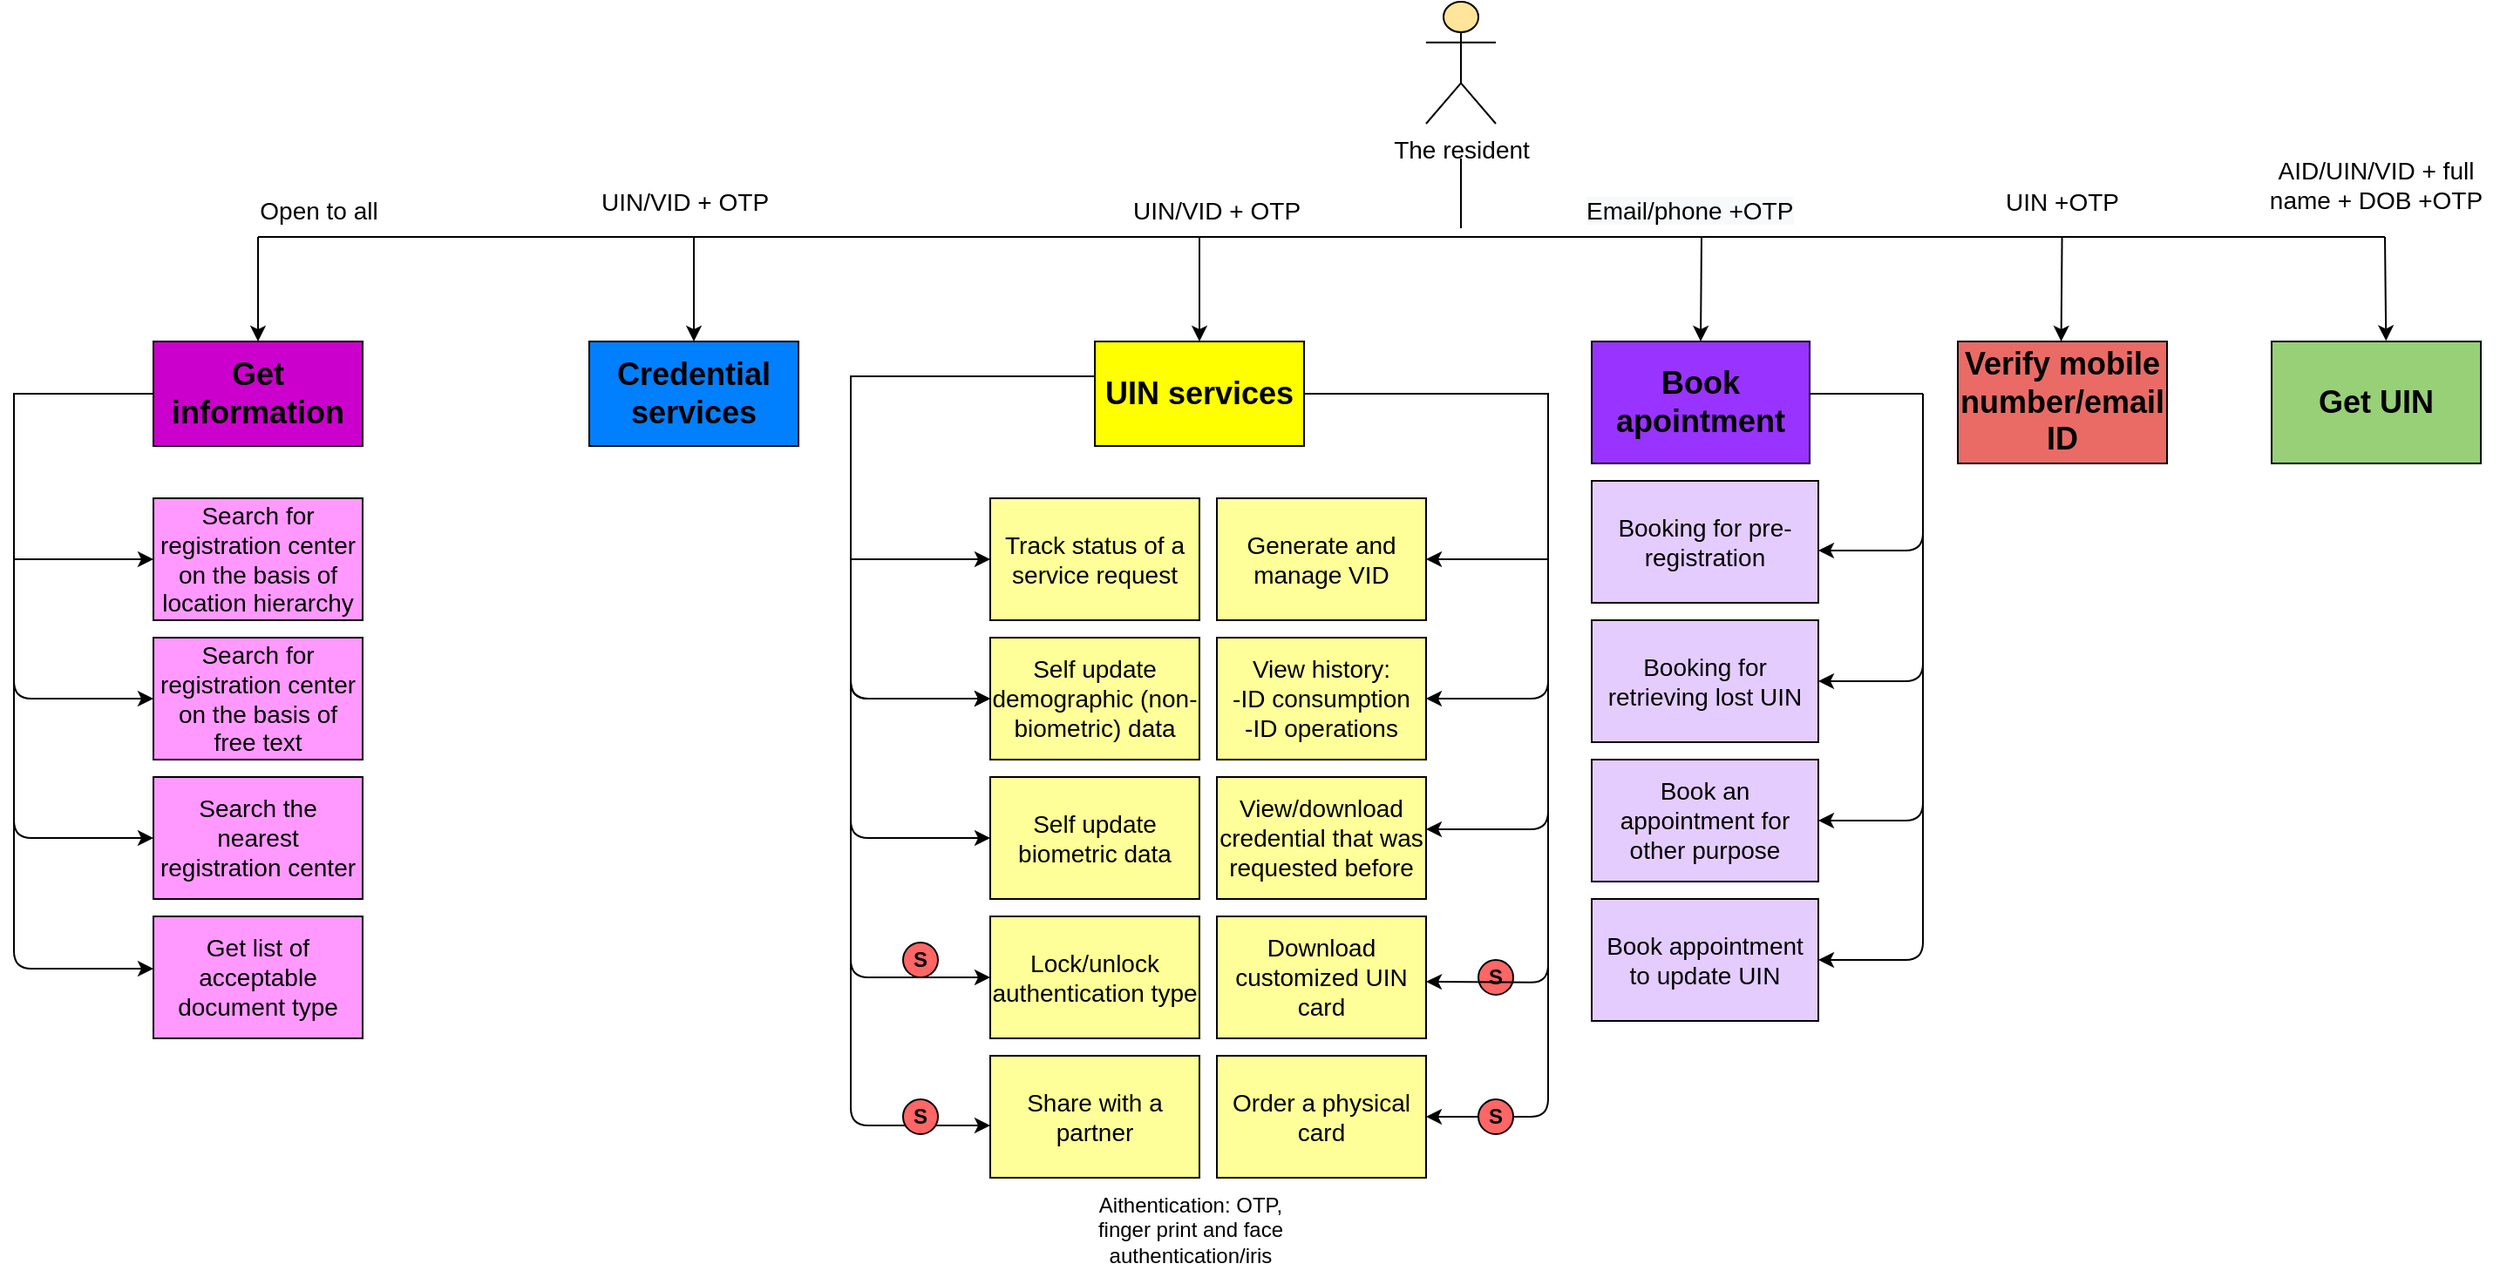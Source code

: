 <mxfile version="17.4.6" type="github">
  <diagram id="RYZyazkwS39Y2AsS4vCi" name="Page-1">
    <mxGraphModel dx="1583" dy="643" grid="1" gridSize="10" guides="1" tooltips="1" connect="1" arrows="1" fold="1" page="1" pageScale="1" pageWidth="850" pageHeight="1100" math="0" shadow="0">
      <root>
        <mxCell id="0" />
        <mxCell id="1" parent="0" />
        <mxCell id="8Bdd4Zyj8JoCNfkfIViZ-1" value="&lt;font style=&quot;font-size: 14px&quot;&gt;The resident&lt;/font&gt;" style="shape=umlActor;verticalLabelPosition=bottom;labelBackgroundColor=#ffffff;verticalAlign=top;html=1;outlineConnect=0;fillColor=#FFE599;strokeColor=#000000;" parent="1" vertex="1">
          <mxGeometry x="930" y="195" width="40" height="70" as="geometry" />
        </mxCell>
        <mxCell id="8Bdd4Zyj8JoCNfkfIViZ-2" value="" style="endArrow=none;html=1;" parent="1" edge="1">
          <mxGeometry width="50" height="50" relative="1" as="geometry">
            <mxPoint x="950" y="325" as="sourcePoint" />
            <mxPoint x="950" y="285" as="targetPoint" />
            <Array as="points">
              <mxPoint x="950" y="305" />
            </Array>
          </mxGeometry>
        </mxCell>
        <mxCell id="8Bdd4Zyj8JoCNfkfIViZ-3" value="" style="endArrow=none;html=1;" parent="1" edge="1">
          <mxGeometry width="50" height="50" relative="1" as="geometry">
            <mxPoint x="260" y="330" as="sourcePoint" />
            <mxPoint x="1480" y="330" as="targetPoint" />
          </mxGeometry>
        </mxCell>
        <mxCell id="8Bdd4Zyj8JoCNfkfIViZ-4" value="" style="endArrow=classic;html=1;entryX=0.5;entryY=0;entryDx=0;entryDy=0;" parent="1" edge="1">
          <mxGeometry width="50" height="50" relative="1" as="geometry">
            <mxPoint x="260" y="330" as="sourcePoint" />
            <mxPoint x="260" y="390" as="targetPoint" />
            <Array as="points">
              <mxPoint x="260" y="370" />
            </Array>
          </mxGeometry>
        </mxCell>
        <mxCell id="8Bdd4Zyj8JoCNfkfIViZ-5" value="" style="endArrow=classic;html=1;entryX=0.5;entryY=0;entryDx=0;entryDy=0;" parent="1" target="8Bdd4Zyj8JoCNfkfIViZ-12" edge="1">
          <mxGeometry width="50" height="50" relative="1" as="geometry">
            <mxPoint x="510" y="330" as="sourcePoint" />
            <mxPoint x="500" y="390" as="targetPoint" />
            <Array as="points" />
          </mxGeometry>
        </mxCell>
        <mxCell id="8Bdd4Zyj8JoCNfkfIViZ-6" value="" style="endArrow=classic;html=1;" parent="1" target="8Bdd4Zyj8JoCNfkfIViZ-7" edge="1">
          <mxGeometry width="50" height="50" relative="1" as="geometry">
            <mxPoint x="800" y="330" as="sourcePoint" />
            <mxPoint x="900" y="380" as="targetPoint" />
            <Array as="points" />
          </mxGeometry>
        </mxCell>
        <mxCell id="8Bdd4Zyj8JoCNfkfIViZ-7" value="&lt;span&gt;&lt;font style=&quot;font-size: 18px&quot;&gt;&lt;b&gt;UIN services&lt;/b&gt;&lt;/font&gt;&lt;/span&gt;" style="rounded=0;whiteSpace=wrap;html=1;fillColor=#FFFF00;" parent="1" vertex="1">
          <mxGeometry x="740" y="390" width="120" height="60" as="geometry" />
        </mxCell>
        <mxCell id="8Bdd4Zyj8JoCNfkfIViZ-8" value="" style="edgeStyle=orthogonalEdgeStyle;rounded=0;orthogonalLoop=1;jettySize=auto;html=1;entryX=0;entryY=0.5;entryDx=0;entryDy=0;" parent="1" source="8Bdd4Zyj8JoCNfkfIViZ-9" target="8Bdd4Zyj8JoCNfkfIViZ-10" edge="1">
          <mxGeometry relative="1" as="geometry">
            <mxPoint x="120" y="530" as="targetPoint" />
            <Array as="points">
              <mxPoint x="120" y="420" />
              <mxPoint x="120" y="515" />
            </Array>
          </mxGeometry>
        </mxCell>
        <mxCell id="8Bdd4Zyj8JoCNfkfIViZ-9" value="&lt;span&gt;&lt;font style=&quot;font-size: 18px&quot;&gt;&lt;b&gt;Get information&lt;/b&gt;&lt;/font&gt;&lt;/span&gt;" style="rounded=0;whiteSpace=wrap;html=1;fillColor=#CC00CC;" parent="1" vertex="1">
          <mxGeometry x="200" y="390" width="120" height="60" as="geometry" />
        </mxCell>
        <mxCell id="8Bdd4Zyj8JoCNfkfIViZ-10" value="&lt;font style=&quot;font-size: 14px&quot;&gt;Search for registration center on the basis of location hierarchy&lt;/font&gt;" style="rounded=0;whiteSpace=wrap;html=1;fillColor=#FF99FF;" parent="1" vertex="1">
          <mxGeometry x="200" y="480" width="120" height="70" as="geometry" />
        </mxCell>
        <mxCell id="8Bdd4Zyj8JoCNfkfIViZ-11" value="&lt;span&gt;&lt;font style=&quot;font-size: 14px&quot;&gt;Search the nearest registration center&lt;/font&gt;&lt;/span&gt;" style="rounded=0;whiteSpace=wrap;html=1;fillColor=#FF99FF;" parent="1" vertex="1">
          <mxGeometry x="200" y="640" width="120" height="70" as="geometry" />
        </mxCell>
        <mxCell id="8Bdd4Zyj8JoCNfkfIViZ-12" value="&lt;span&gt;&lt;font style=&quot;font-size: 18px&quot;&gt;&lt;b&gt;Credential services&lt;/b&gt;&lt;/font&gt;&lt;/span&gt;" style="rounded=0;whiteSpace=wrap;html=1;fillColor=#007FFF;" parent="1" vertex="1">
          <mxGeometry x="450" y="390" width="120" height="60" as="geometry" />
        </mxCell>
        <mxCell id="8Bdd4Zyj8JoCNfkfIViZ-13" value="&lt;span&gt;&lt;font&gt;&lt;span style=&quot;font-size: 14px&quot;&gt;Download customized&amp;nbsp;UIN card&lt;/span&gt;&lt;/font&gt;&lt;/span&gt;" style="rounded=0;whiteSpace=wrap;html=1;fillColor=#FFFF99;" parent="1" vertex="1">
          <mxGeometry x="810" y="720" width="120" height="70" as="geometry" />
        </mxCell>
        <mxCell id="8Bdd4Zyj8JoCNfkfIViZ-14" value="&lt;font style=&quot;font-size: 14px&quot;&gt;Search for registration center on the basis of free text&lt;/font&gt;" style="rounded=0;whiteSpace=wrap;html=1;fillColor=#FF99FF;" parent="1" vertex="1">
          <mxGeometry x="200" y="560" width="120" height="70" as="geometry" />
        </mxCell>
        <mxCell id="8Bdd4Zyj8JoCNfkfIViZ-15" value="&lt;span&gt;&lt;font style=&quot;font-size: 14px&quot;&gt;Get list of acceptable document type&lt;/font&gt;&lt;/span&gt;" style="rounded=0;whiteSpace=wrap;html=1;fillColor=#FF99FF;" parent="1" vertex="1">
          <mxGeometry x="200" y="720" width="120" height="70" as="geometry" />
        </mxCell>
        <mxCell id="8Bdd4Zyj8JoCNfkfIViZ-16" value="&lt;span&gt;&lt;font style=&quot;font-size: 14px&quot;&gt;Order a physical card&lt;/font&gt;&lt;/span&gt;" style="rounded=0;whiteSpace=wrap;html=1;fillColor=#FFFF99;" parent="1" vertex="1">
          <mxGeometry x="810" y="800" width="120" height="70" as="geometry" />
        </mxCell>
        <mxCell id="8Bdd4Zyj8JoCNfkfIViZ-17" value="" style="endArrow=classic;html=1;entryX=0;entryY=0.5;entryDx=0;entryDy=0;" parent="1" target="8Bdd4Zyj8JoCNfkfIViZ-14" edge="1">
          <mxGeometry width="50" height="50" relative="1" as="geometry">
            <mxPoint x="120.0" y="500" as="sourcePoint" />
            <mxPoint x="360" y="560" as="targetPoint" />
            <Array as="points">
              <mxPoint x="120" y="595" />
            </Array>
          </mxGeometry>
        </mxCell>
        <mxCell id="8Bdd4Zyj8JoCNfkfIViZ-18" value="" style="endArrow=classic;html=1;entryX=0;entryY=0.5;entryDx=0;entryDy=0;" parent="1" edge="1">
          <mxGeometry width="50" height="50" relative="1" as="geometry">
            <mxPoint x="120.0" y="580" as="sourcePoint" />
            <mxPoint x="200.0" y="675" as="targetPoint" />
            <Array as="points">
              <mxPoint x="120" y="675" />
            </Array>
          </mxGeometry>
        </mxCell>
        <mxCell id="8Bdd4Zyj8JoCNfkfIViZ-19" value="" style="endArrow=classic;html=1;entryX=0;entryY=0.5;entryDx=0;entryDy=0;" parent="1" edge="1">
          <mxGeometry width="50" height="50" relative="1" as="geometry">
            <mxPoint x="120.0" y="660" as="sourcePoint" />
            <mxPoint x="200.0" y="750" as="targetPoint" />
            <Array as="points">
              <mxPoint x="120" y="750" />
            </Array>
          </mxGeometry>
        </mxCell>
        <mxCell id="8Bdd4Zyj8JoCNfkfIViZ-21" value="" style="endArrow=classic;html=1;entryX=0;entryY=0.5;entryDx=0;entryDy=0;" parent="1" edge="1">
          <mxGeometry width="50" height="50" relative="1" as="geometry">
            <mxPoint x="600" y="745" as="sourcePoint" />
            <mxPoint x="680" y="840" as="targetPoint" />
            <Array as="points">
              <mxPoint x="600" y="840" />
            </Array>
          </mxGeometry>
        </mxCell>
        <mxCell id="8Bdd4Zyj8JoCNfkfIViZ-22" value="" style="endArrow=classic;html=1;entryX=1;entryY=0.5;entryDx=0;entryDy=0;" parent="1" edge="1" target="8Bdd4Zyj8JoCNfkfIViZ-16">
          <mxGeometry width="50" height="50" relative="1" as="geometry">
            <mxPoint x="1000" y="720" as="sourcePoint" />
            <mxPoint x="1010" y="835" as="targetPoint" />
            <Array as="points">
              <mxPoint x="1000" y="835" />
            </Array>
          </mxGeometry>
        </mxCell>
        <mxCell id="8Bdd4Zyj8JoCNfkfIViZ-23" value="&lt;span&gt;&lt;font style=&quot;font-size: 14px&quot;&gt;Share with a partner&lt;/font&gt;&lt;/span&gt;" style="rounded=0;whiteSpace=wrap;html=1;fillColor=#FFFF99;strokeColor=#000000;" parent="1" vertex="1">
          <mxGeometry x="680" y="800" width="120" height="70" as="geometry" />
        </mxCell>
        <mxCell id="8Bdd4Zyj8JoCNfkfIViZ-24" value="&lt;span style=&quot;font-size: 14px&quot;&gt;Track status of a service request&lt;/span&gt;" style="rounded=0;whiteSpace=wrap;html=1;fillColor=#FFFF99;" parent="1" vertex="1">
          <mxGeometry x="680" y="480" width="120" height="70" as="geometry" />
        </mxCell>
        <mxCell id="8Bdd4Zyj8JoCNfkfIViZ-25" value="&lt;span style=&quot;font-size: 14px&quot;&gt;Self update demographic (non-biometric) data&lt;/span&gt;" style="rounded=0;whiteSpace=wrap;html=1;fillColor=#FFFF99;strokeColor=#000000;" parent="1" vertex="1">
          <mxGeometry x="680" y="560" width="120" height="70" as="geometry" />
        </mxCell>
        <mxCell id="8Bdd4Zyj8JoCNfkfIViZ-26" value="&lt;span style=&quot;font-size: 14px&quot;&gt;Self update biometric data&lt;/span&gt;&lt;span&gt;&lt;font&gt;&lt;br&gt;&lt;/font&gt;&lt;/span&gt;" style="rounded=0;whiteSpace=wrap;html=1;fillColor=#FFFF99;" parent="1" vertex="1">
          <mxGeometry x="680" y="640" width="120" height="70" as="geometry" />
        </mxCell>
        <mxCell id="8Bdd4Zyj8JoCNfkfIViZ-27" value="" style="endArrow=classic;html=1;entryX=0;entryY=0.5;entryDx=0;entryDy=0;" parent="1" edge="1">
          <mxGeometry width="50" height="50" relative="1" as="geometry">
            <mxPoint x="600" y="500" as="sourcePoint" />
            <mxPoint x="680" y="595" as="targetPoint" />
            <Array as="points">
              <mxPoint x="600" y="595" />
            </Array>
          </mxGeometry>
        </mxCell>
        <mxCell id="8Bdd4Zyj8JoCNfkfIViZ-28" value="" style="endArrow=classic;html=1;entryX=0;entryY=0.5;entryDx=0;entryDy=0;" parent="1" edge="1">
          <mxGeometry width="50" height="50" relative="1" as="geometry">
            <mxPoint x="600" y="580" as="sourcePoint" />
            <mxPoint x="680" y="675" as="targetPoint" />
            <Array as="points">
              <mxPoint x="600" y="675" />
            </Array>
          </mxGeometry>
        </mxCell>
        <mxCell id="8Bdd4Zyj8JoCNfkfIViZ-29" value="&lt;span style=&quot;font-size: 14px&quot;&gt;Generate and manage VID&lt;/span&gt;" style="rounded=0;whiteSpace=wrap;html=1;fillColor=#FFFF99;" parent="1" vertex="1">
          <mxGeometry x="810" y="480" width="120" height="70" as="geometry" />
        </mxCell>
        <mxCell id="8Bdd4Zyj8JoCNfkfIViZ-30" value="&lt;span&gt;&lt;font style=&quot;font-size: 14px&quot;&gt;View history:&lt;br&gt;-ID consumption&lt;br&gt;-ID operations&lt;br&gt;&lt;/font&gt;&lt;/span&gt;" style="rounded=0;whiteSpace=wrap;html=1;fillColor=#FFFF99;" parent="1" vertex="1">
          <mxGeometry x="810" y="560" width="120" height="70" as="geometry" />
        </mxCell>
        <mxCell id="8Bdd4Zyj8JoCNfkfIViZ-31" value="" style="edgeStyle=orthogonalEdgeStyle;rounded=0;orthogonalLoop=1;jettySize=auto;html=1;exitX=1;exitY=0.5;exitDx=0;exitDy=0;entryX=1;entryY=0.5;entryDx=0;entryDy=0;" parent="1" source="8Bdd4Zyj8JoCNfkfIViZ-7" target="8Bdd4Zyj8JoCNfkfIViZ-29" edge="1">
          <mxGeometry relative="1" as="geometry">
            <mxPoint x="690" y="430" as="sourcePoint" />
            <mxPoint x="950" y="525" as="targetPoint" />
            <Array as="points">
              <mxPoint x="1000" y="420" />
              <mxPoint x="1000" y="515" />
            </Array>
          </mxGeometry>
        </mxCell>
        <mxCell id="8Bdd4Zyj8JoCNfkfIViZ-32" value="" style="endArrow=classic;html=1;" parent="1" edge="1">
          <mxGeometry width="50" height="50" relative="1" as="geometry">
            <mxPoint x="1000" y="580" as="sourcePoint" />
            <mxPoint x="930" y="670" as="targetPoint" />
            <Array as="points">
              <mxPoint x="1000" y="670" />
            </Array>
          </mxGeometry>
        </mxCell>
        <mxCell id="8Bdd4Zyj8JoCNfkfIViZ-33" value="&lt;b&gt;S&lt;/b&gt;" style="ellipse;whiteSpace=wrap;html=1;aspect=fixed;fillColor=#FF6666;" parent="1" vertex="1">
          <mxGeometry x="630" y="825" width="20" height="20" as="geometry" />
        </mxCell>
        <mxCell id="8Bdd4Zyj8JoCNfkfIViZ-34" value="&lt;b&gt;S&lt;/b&gt;" style="ellipse;whiteSpace=wrap;html=1;aspect=fixed;fillColor=#FF6666;" parent="1" vertex="1">
          <mxGeometry x="960" y="745" width="20" height="20" as="geometry" />
        </mxCell>
        <mxCell id="8Bdd4Zyj8JoCNfkfIViZ-35" value="" style="endArrow=classic;html=1;entryX=0;entryY=0.5;entryDx=0;entryDy=0;" parent="1" edge="1">
          <mxGeometry width="50" height="50" relative="1" as="geometry">
            <mxPoint x="1000" y="650" as="sourcePoint" />
            <mxPoint x="930" y="757.5" as="targetPoint" />
            <Array as="points">
              <mxPoint x="1000" y="758" />
            </Array>
          </mxGeometry>
        </mxCell>
        <mxCell id="8Bdd4Zyj8JoCNfkfIViZ-36" value="" style="endArrow=classic;html=1;entryX=1;entryY=0.5;entryDx=0;entryDy=0;" parent="1" target="8Bdd4Zyj8JoCNfkfIViZ-30" edge="1">
          <mxGeometry width="50" height="50" relative="1" as="geometry">
            <mxPoint x="1000" y="510" as="sourcePoint" />
            <mxPoint x="939.659" y="597.131" as="targetPoint" />
            <Array as="points">
              <mxPoint x="1000" y="595" />
            </Array>
          </mxGeometry>
        </mxCell>
        <mxCell id="8Bdd4Zyj8JoCNfkfIViZ-37" value="" style="endArrow=classic;html=1;entryX=0;entryY=0.5;entryDx=0;entryDy=0;" parent="1" edge="1">
          <mxGeometry width="50" height="50" relative="1" as="geometry">
            <mxPoint x="600" y="500" as="sourcePoint" />
            <mxPoint x="680" y="595" as="targetPoint" />
            <Array as="points">
              <mxPoint x="600" y="595" />
            </Array>
          </mxGeometry>
        </mxCell>
        <mxCell id="8Bdd4Zyj8JoCNfkfIViZ-38" value="&lt;b&gt;S&lt;/b&gt;" style="ellipse;whiteSpace=wrap;html=1;aspect=fixed;fillColor=#FF6666;" parent="1" vertex="1">
          <mxGeometry x="960" y="825" width="20" height="20" as="geometry" />
        </mxCell>
        <mxCell id="8Bdd4Zyj8JoCNfkfIViZ-39" value="&lt;span&gt;&lt;font style=&quot;font-size: 18px&quot;&gt;&lt;b&gt;Book apointment&lt;/b&gt;&lt;/font&gt;&lt;/span&gt;" style="rounded=0;whiteSpace=wrap;html=1;fillColor=#9933FF;" parent="1" vertex="1">
          <mxGeometry x="1025" y="390" width="125" height="70" as="geometry" />
        </mxCell>
        <mxCell id="8Bdd4Zyj8JoCNfkfIViZ-40" value="&lt;span style=&quot;font-size: 14px&quot;&gt;Booking for retrieving lost UIN&lt;/span&gt;" style="rounded=0;whiteSpace=wrap;html=1;fillColor=#E5CCFF;" parent="1" vertex="1">
          <mxGeometry x="1025" y="550" width="130" height="70" as="geometry" />
        </mxCell>
        <mxCell id="8Bdd4Zyj8JoCNfkfIViZ-41" value="&lt;span&gt;&lt;font style=&quot;font-size: 14px&quot;&gt;Book an appointment for other purpose&lt;/font&gt;&lt;/span&gt;" style="rounded=0;whiteSpace=wrap;html=1;fillColor=#E5CCFF;" parent="1" vertex="1">
          <mxGeometry x="1025" y="630" width="130" height="70" as="geometry" />
        </mxCell>
        <mxCell id="8Bdd4Zyj8JoCNfkfIViZ-42" value="&lt;span style=&quot;font-size: 14px&quot;&gt;Booking for pre-registration&lt;/span&gt;" style="rounded=0;whiteSpace=wrap;html=1;fillColor=#E5CCFF;" parent="1" vertex="1">
          <mxGeometry x="1025" y="470" width="130" height="70" as="geometry" />
        </mxCell>
        <mxCell id="8Bdd4Zyj8JoCNfkfIViZ-43" value="" style="endArrow=classic;html=1;" parent="1" edge="1">
          <mxGeometry width="50" height="50" relative="1" as="geometry">
            <mxPoint x="1215" y="420" as="sourcePoint" />
            <mxPoint x="1155" y="510" as="targetPoint" />
            <Array as="points">
              <mxPoint x="1215" y="510" />
            </Array>
          </mxGeometry>
        </mxCell>
        <mxCell id="8Bdd4Zyj8JoCNfkfIViZ-44" value="" style="endArrow=classic;html=1;entryX=1;entryY=0.5;entryDx=0;entryDy=0;" parent="1" target="8Bdd4Zyj8JoCNfkfIViZ-40" edge="1">
          <mxGeometry width="50" height="50" relative="1" as="geometry">
            <mxPoint x="1215.0" y="490" as="sourcePoint" />
            <mxPoint x="1145" y="580" as="targetPoint" />
            <Array as="points">
              <mxPoint x="1215" y="585" />
            </Array>
          </mxGeometry>
        </mxCell>
        <mxCell id="8Bdd4Zyj8JoCNfkfIViZ-45" value="" style="endArrow=classic;html=1;" parent="1" edge="1">
          <mxGeometry width="50" height="50" relative="1" as="geometry">
            <mxPoint x="1215.0" y="560" as="sourcePoint" />
            <mxPoint x="1155" y="665" as="targetPoint" />
            <Array as="points">
              <mxPoint x="1215" y="665" />
            </Array>
          </mxGeometry>
        </mxCell>
        <mxCell id="8Bdd4Zyj8JoCNfkfIViZ-46" value="" style="endArrow=none;html=1;" parent="1" edge="1">
          <mxGeometry width="50" height="50" relative="1" as="geometry">
            <mxPoint x="1150" y="420" as="sourcePoint" />
            <mxPoint x="1215" y="420" as="targetPoint" />
          </mxGeometry>
        </mxCell>
        <mxCell id="8Bdd4Zyj8JoCNfkfIViZ-47" value="&lt;span style=&quot;font-size: 18px&quot;&gt;&lt;b&gt;Verify mobile number/email ID&lt;/b&gt;&lt;/span&gt;" style="rounded=0;whiteSpace=wrap;html=1;fillColor=#EA6B66;" parent="1" vertex="1">
          <mxGeometry x="1235" y="390" width="120" height="70" as="geometry" />
        </mxCell>
        <mxCell id="8Bdd4Zyj8JoCNfkfIViZ-48" value="" style="endArrow=classic;html=1;entryX=0.5;entryY=0;entryDx=0;entryDy=0;" parent="1" edge="1">
          <mxGeometry width="50" height="50" relative="1" as="geometry">
            <mxPoint x="1294.79" y="330" as="sourcePoint" />
            <mxPoint x="1294.29" y="390" as="targetPoint" />
          </mxGeometry>
        </mxCell>
        <mxCell id="8Bdd4Zyj8JoCNfkfIViZ-49" value="&lt;span style=&quot;font-size: 18px&quot;&gt;&lt;b&gt;Get UIN&lt;/b&gt;&lt;/span&gt;" style="rounded=0;whiteSpace=wrap;html=1;fillColor=#97D077;" parent="1" vertex="1">
          <mxGeometry x="1415" y="390" width="120" height="70" as="geometry" />
        </mxCell>
        <mxCell id="8Bdd4Zyj8JoCNfkfIViZ-50" value="" style="endArrow=classic;html=1;entryX=0.547;entryY=-0.005;entryDx=0;entryDy=0;entryPerimeter=0;" parent="1" target="8Bdd4Zyj8JoCNfkfIViZ-49" edge="1">
          <mxGeometry width="50" height="50" relative="1" as="geometry">
            <mxPoint x="1480" y="330" as="sourcePoint" />
            <mxPoint x="1484.29" y="390" as="targetPoint" />
          </mxGeometry>
        </mxCell>
        <mxCell id="8Bdd4Zyj8JoCNfkfIViZ-51" value="" style="edgeStyle=orthogonalEdgeStyle;rounded=0;orthogonalLoop=1;jettySize=auto;html=1;entryX=0;entryY=0.5;entryDx=0;entryDy=0;" parent="1" target="8Bdd4Zyj8JoCNfkfIViZ-24" edge="1">
          <mxGeometry relative="1" as="geometry">
            <mxPoint x="740" y="505" as="targetPoint" />
            <Array as="points">
              <mxPoint x="600" y="410" />
              <mxPoint x="600" y="515" />
            </Array>
            <mxPoint x="740" y="410" as="sourcePoint" />
          </mxGeometry>
        </mxCell>
        <mxCell id="8Bdd4Zyj8JoCNfkfIViZ-52" value="&lt;b&gt;S&lt;/b&gt;" style="ellipse;whiteSpace=wrap;html=1;aspect=fixed;fillColor=#FF6666;" parent="1" vertex="1">
          <mxGeometry x="630" y="735" width="20" height="20" as="geometry" />
        </mxCell>
        <mxCell id="8Bdd4Zyj8JoCNfkfIViZ-55" value="&lt;span style=&quot;font-size: 14px&quot;&gt;View/download credential that was requested before&lt;/span&gt;" style="rounded=0;whiteSpace=wrap;html=1;fillColor=#FFFF99;" parent="1" vertex="1">
          <mxGeometry x="810" y="640" width="120" height="70" as="geometry" />
        </mxCell>
        <mxCell id="8Bdd4Zyj8JoCNfkfIViZ-56" value="&lt;span style=&quot;font-size: 14px&quot;&gt;Lock/unlock authentication type&lt;/span&gt;" style="rounded=0;whiteSpace=wrap;html=1;fillColor=#FFFF99;" parent="1" vertex="1">
          <mxGeometry x="680" y="720" width="120" height="70" as="geometry" />
        </mxCell>
        <mxCell id="8Bdd4Zyj8JoCNfkfIViZ-63" value="&lt;font style=&quot;font-size: 14px&quot;&gt;AID/UIN/VID + full name + DOB +OTP&lt;/font&gt;" style="text;html=1;strokeColor=none;fillColor=none;align=center;verticalAlign=middle;whiteSpace=wrap;rounded=0;" parent="1" vertex="1">
          <mxGeometry x="1405" y="290" width="140" height="20" as="geometry" />
        </mxCell>
        <mxCell id="8Bdd4Zyj8JoCNfkfIViZ-64" value="&lt;font style=&quot;font-size: 14px&quot;&gt;UIN/VID + OTP&lt;/font&gt;" style="text;html=1;strokeColor=none;fillColor=none;align=center;verticalAlign=middle;whiteSpace=wrap;rounded=0;" parent="1" vertex="1">
          <mxGeometry x="740" y="305" width="140" height="20" as="geometry" />
        </mxCell>
        <mxCell id="8Bdd4Zyj8JoCNfkfIViZ-65" value="&lt;font style=&quot;font-size: 14px&quot;&gt;UIN +OTP&lt;/font&gt;" style="text;html=1;strokeColor=none;fillColor=none;align=center;verticalAlign=middle;whiteSpace=wrap;rounded=0;" parent="1" vertex="1">
          <mxGeometry x="1250" y="300" width="90" height="20" as="geometry" />
        </mxCell>
        <mxCell id="8Bdd4Zyj8JoCNfkfIViZ-66" value="" style="endArrow=classic;html=1;entryX=0.5;entryY=0;entryDx=0;entryDy=0;" parent="1" target="8Bdd4Zyj8JoCNfkfIViZ-39" edge="1">
          <mxGeometry width="50" height="50" relative="1" as="geometry">
            <mxPoint x="1088" y="330" as="sourcePoint" />
            <mxPoint x="1055" y="590" as="targetPoint" />
          </mxGeometry>
        </mxCell>
        <mxCell id="8Bdd4Zyj8JoCNfkfIViZ-67" value="&lt;!--StartFragment--&gt;&lt;span style=&quot;font-family: Helvetica; font-size: 14px; font-style: normal; font-variant-ligatures: normal; font-variant-caps: normal; font-weight: 400; letter-spacing: normal; orphans: 2; text-align: center; text-indent: 0px; text-transform: none; widows: 2; word-spacing: 0px; -webkit-text-stroke-width: 0px; background-color: rgb(248, 249, 250); text-decoration-style: initial; text-decoration-color: initial; float: none; display: inline !important;&quot;&gt;Email/phone +OTP&lt;/span&gt;&lt;!--EndFragment--&gt;" style="text;whiteSpace=wrap;html=1;" parent="1" vertex="1">
          <mxGeometry x="1020" y="300" width="140" height="30" as="geometry" />
        </mxCell>
        <mxCell id="8Bdd4Zyj8JoCNfkfIViZ-68" value="&lt;font style=&quot;font-size: 14px&quot;&gt;UIN/VID + OTP&lt;/font&gt;" style="text;html=1;strokeColor=none;fillColor=none;align=center;verticalAlign=middle;whiteSpace=wrap;rounded=0;" parent="1" vertex="1">
          <mxGeometry x="450" y="300" width="110" height="20" as="geometry" />
        </mxCell>
        <mxCell id="8Bdd4Zyj8JoCNfkfIViZ-69" value="&lt;font style=&quot;font-size: 14px&quot;&gt;Open to all&lt;/font&gt;" style="text;html=1;strokeColor=none;fillColor=none;align=center;verticalAlign=middle;whiteSpace=wrap;rounded=0;" parent="1" vertex="1">
          <mxGeometry x="240" y="305" width="110" height="20" as="geometry" />
        </mxCell>
        <mxCell id="8Bdd4Zyj8JoCNfkfIViZ-71" value="" style="endArrow=classic;html=1;entryX=0;entryY=0.5;entryDx=0;entryDy=0;" parent="1" edge="1">
          <mxGeometry width="50" height="50" relative="1" as="geometry">
            <mxPoint x="600" y="660" as="sourcePoint" />
            <mxPoint x="680" y="755" as="targetPoint" />
            <Array as="points">
              <mxPoint x="600" y="755" />
            </Array>
          </mxGeometry>
        </mxCell>
        <mxCell id="Yy8LMtG_oUJmks3BbUAU-1" value="Aithentication: OTP, finger print and face authentication/iris" style="text;html=1;strokeColor=none;fillColor=none;align=center;verticalAlign=middle;whiteSpace=wrap;rounded=0;" vertex="1" parent="1">
          <mxGeometry x="740" y="870" width="110" height="60" as="geometry" />
        </mxCell>
        <mxCell id="Yy8LMtG_oUJmks3BbUAU-2" value="&lt;span style=&quot;font-size: 14px&quot;&gt;Book appointment to update UIN&lt;/span&gt;" style="rounded=0;whiteSpace=wrap;html=1;fillColor=#E5CCFF;" vertex="1" parent="1">
          <mxGeometry x="1025" y="710" width="130" height="70" as="geometry" />
        </mxCell>
        <mxCell id="Yy8LMtG_oUJmks3BbUAU-3" value="" style="endArrow=classic;html=1;" edge="1" parent="1">
          <mxGeometry width="50" height="50" relative="1" as="geometry">
            <mxPoint x="1215.0" y="640" as="sourcePoint" />
            <mxPoint x="1155" y="745" as="targetPoint" />
            <Array as="points">
              <mxPoint x="1215" y="745" />
            </Array>
          </mxGeometry>
        </mxCell>
      </root>
    </mxGraphModel>
  </diagram>
</mxfile>
